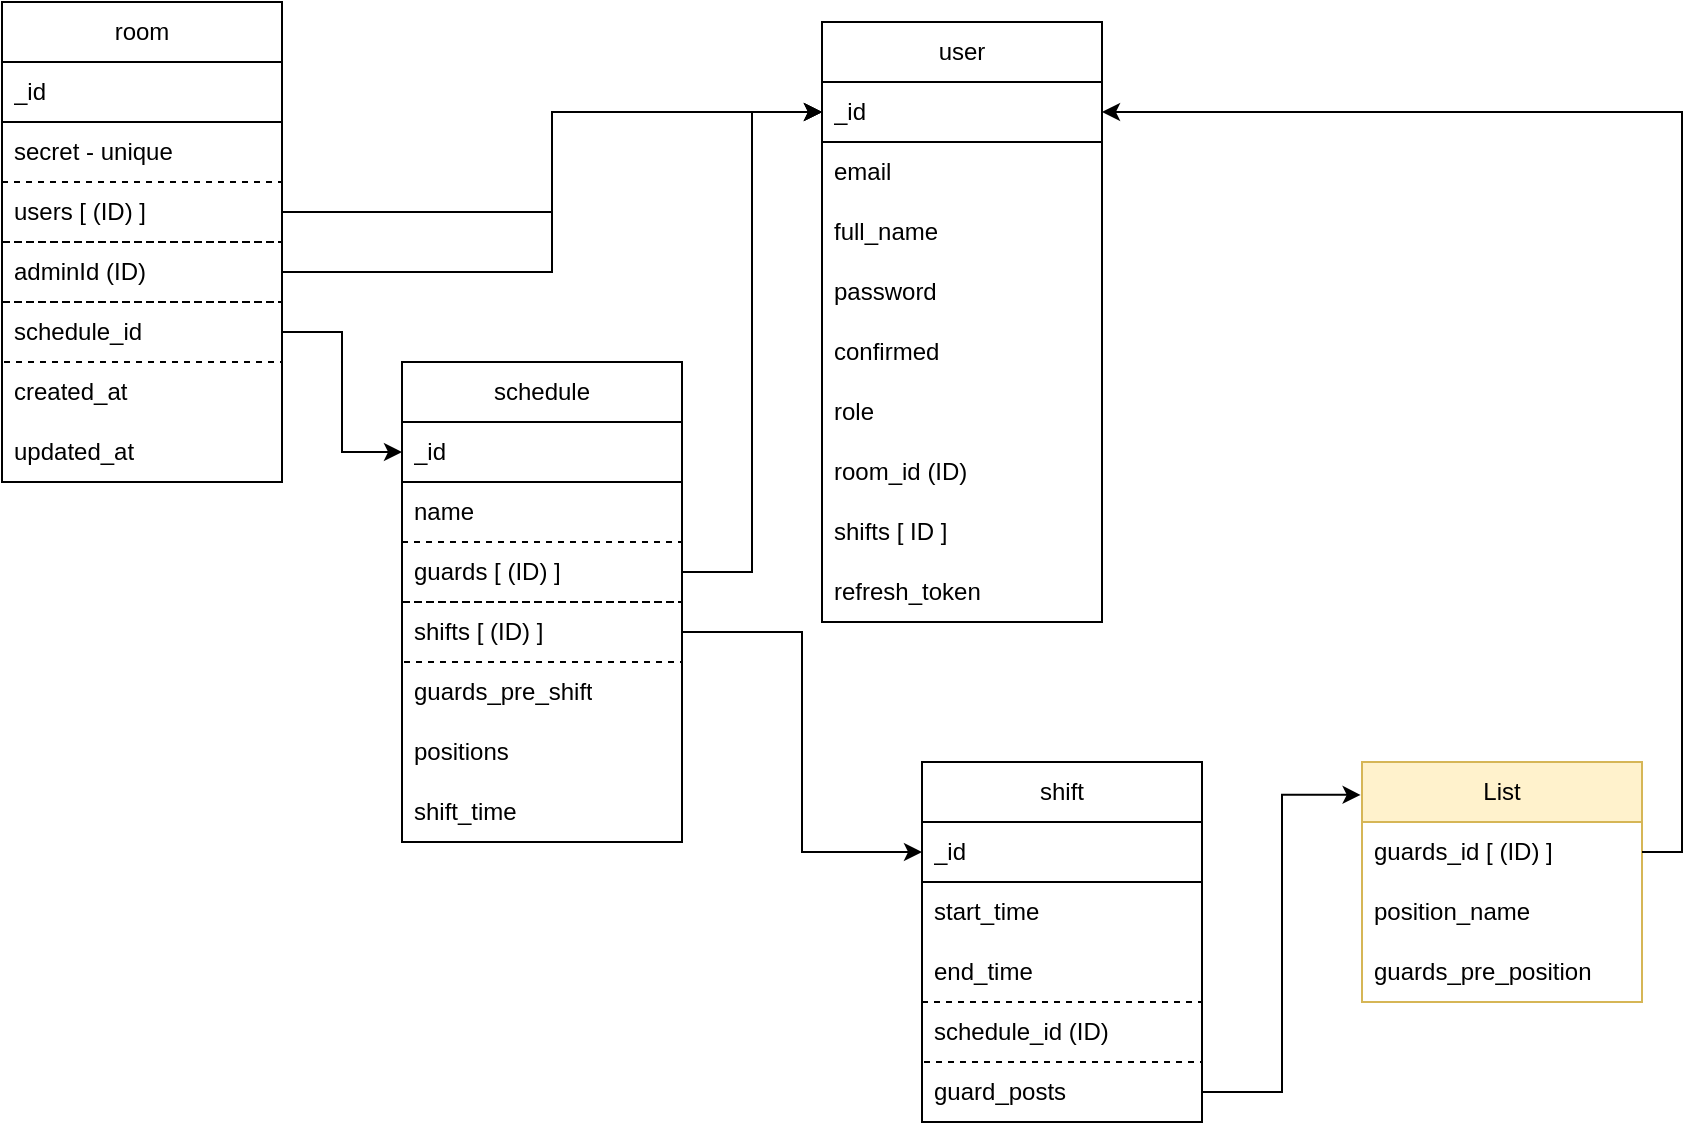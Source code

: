 <mxfile version="24.7.16">
  <diagram name="Page-1" id="ZOVl-4p6XXwKzubbzzDb">
    <mxGraphModel dx="789" dy="876" grid="1" gridSize="10" guides="1" tooltips="1" connect="1" arrows="1" fold="1" page="1" pageScale="1" pageWidth="850" pageHeight="1100" math="0" shadow="0">
      <root>
        <mxCell id="0" />
        <mxCell id="1" parent="0" />
        <mxCell id="ldJALi__kQZDEn5DJB2n-2" value="user" style="swimlane;fontStyle=0;childLayout=stackLayout;horizontal=1;startSize=30;horizontalStack=0;resizeParent=1;resizeParentMax=0;resizeLast=0;collapsible=1;marginBottom=0;whiteSpace=wrap;html=1;" vertex="1" parent="1">
          <mxGeometry x="510" y="280" width="140" height="300" as="geometry" />
        </mxCell>
        <mxCell id="ldJALi__kQZDEn5DJB2n-3" value="_id" style="text;strokeColor=default;fillColor=none;align=left;verticalAlign=middle;spacingLeft=4;spacingRight=4;overflow=hidden;points=[[0,0.5],[1,0.5]];portConstraint=eastwest;rotatable=0;whiteSpace=wrap;html=1;" vertex="1" parent="ldJALi__kQZDEn5DJB2n-2">
          <mxGeometry y="30" width="140" height="30" as="geometry" />
        </mxCell>
        <mxCell id="ldJALi__kQZDEn5DJB2n-4" value="email" style="text;strokeColor=none;fillColor=none;align=left;verticalAlign=middle;spacingLeft=4;spacingRight=4;overflow=hidden;points=[[0,0.5],[1,0.5]];portConstraint=eastwest;rotatable=0;whiteSpace=wrap;html=1;" vertex="1" parent="ldJALi__kQZDEn5DJB2n-2">
          <mxGeometry y="60" width="140" height="30" as="geometry" />
        </mxCell>
        <mxCell id="ldJALi__kQZDEn5DJB2n-5" value="full_name" style="text;strokeColor=none;fillColor=none;align=left;verticalAlign=middle;spacingLeft=4;spacingRight=4;overflow=hidden;points=[[0,0.5],[1,0.5]];portConstraint=eastwest;rotatable=0;whiteSpace=wrap;html=1;" vertex="1" parent="ldJALi__kQZDEn5DJB2n-2">
          <mxGeometry y="90" width="140" height="30" as="geometry" />
        </mxCell>
        <mxCell id="ldJALi__kQZDEn5DJB2n-6" value="password" style="text;strokeColor=none;fillColor=none;align=left;verticalAlign=middle;spacingLeft=4;spacingRight=4;overflow=hidden;points=[[0,0.5],[1,0.5]];portConstraint=eastwest;rotatable=0;whiteSpace=wrap;html=1;" vertex="1" parent="ldJALi__kQZDEn5DJB2n-2">
          <mxGeometry y="120" width="140" height="30" as="geometry" />
        </mxCell>
        <mxCell id="ldJALi__kQZDEn5DJB2n-7" value="confirmed" style="text;strokeColor=none;fillColor=none;align=left;verticalAlign=middle;spacingLeft=4;spacingRight=4;overflow=hidden;points=[[0,0.5],[1,0.5]];portConstraint=eastwest;rotatable=0;whiteSpace=wrap;html=1;" vertex="1" parent="ldJALi__kQZDEn5DJB2n-2">
          <mxGeometry y="150" width="140" height="30" as="geometry" />
        </mxCell>
        <mxCell id="ldJALi__kQZDEn5DJB2n-8" value="role" style="text;strokeColor=none;fillColor=none;align=left;verticalAlign=middle;spacingLeft=4;spacingRight=4;overflow=hidden;points=[[0,0.5],[1,0.5]];portConstraint=eastwest;rotatable=0;whiteSpace=wrap;html=1;" vertex="1" parent="ldJALi__kQZDEn5DJB2n-2">
          <mxGeometry y="180" width="140" height="30" as="geometry" />
        </mxCell>
        <mxCell id="ldJALi__kQZDEn5DJB2n-9" value="room_id (ID)" style="text;strokeColor=none;fillColor=none;align=left;verticalAlign=middle;spacingLeft=4;spacingRight=4;overflow=hidden;points=[[0,0.5],[1,0.5]];portConstraint=eastwest;rotatable=0;whiteSpace=wrap;html=1;" vertex="1" parent="ldJALi__kQZDEn5DJB2n-2">
          <mxGeometry y="210" width="140" height="30" as="geometry" />
        </mxCell>
        <mxCell id="ldJALi__kQZDEn5DJB2n-10" value="shifts [ ID ]" style="text;strokeColor=none;fillColor=none;align=left;verticalAlign=middle;spacingLeft=4;spacingRight=4;overflow=hidden;points=[[0,0.5],[1,0.5]];portConstraint=eastwest;rotatable=0;whiteSpace=wrap;html=1;" vertex="1" parent="ldJALi__kQZDEn5DJB2n-2">
          <mxGeometry y="240" width="140" height="30" as="geometry" />
        </mxCell>
        <mxCell id="ldJALi__kQZDEn5DJB2n-11" value="refresh_token" style="text;strokeColor=none;fillColor=none;align=left;verticalAlign=middle;spacingLeft=4;spacingRight=4;overflow=hidden;points=[[0,0.5],[1,0.5]];portConstraint=eastwest;rotatable=0;whiteSpace=wrap;html=1;" vertex="1" parent="ldJALi__kQZDEn5DJB2n-2">
          <mxGeometry y="270" width="140" height="30" as="geometry" />
        </mxCell>
        <mxCell id="ldJALi__kQZDEn5DJB2n-12" value="schedule" style="swimlane;fontStyle=0;childLayout=stackLayout;horizontal=1;startSize=30;horizontalStack=0;resizeParent=1;resizeParentMax=0;resizeLast=0;collapsible=1;marginBottom=0;whiteSpace=wrap;html=1;" vertex="1" parent="1">
          <mxGeometry x="300" y="450" width="140" height="240" as="geometry" />
        </mxCell>
        <mxCell id="ldJALi__kQZDEn5DJB2n-13" value="_id" style="text;strokeColor=default;fillColor=none;align=left;verticalAlign=middle;spacingLeft=4;spacingRight=4;overflow=hidden;points=[[0,0.5],[1,0.5]];portConstraint=eastwest;rotatable=0;whiteSpace=wrap;html=1;" vertex="1" parent="ldJALi__kQZDEn5DJB2n-12">
          <mxGeometry y="30" width="140" height="30" as="geometry" />
        </mxCell>
        <mxCell id="ldJALi__kQZDEn5DJB2n-14" value="name" style="text;strokeColor=none;fillColor=none;align=left;verticalAlign=middle;spacingLeft=4;spacingRight=4;overflow=hidden;points=[[0,0.5],[1,0.5]];portConstraint=eastwest;rotatable=0;whiteSpace=wrap;html=1;" vertex="1" parent="ldJALi__kQZDEn5DJB2n-12">
          <mxGeometry y="60" width="140" height="30" as="geometry" />
        </mxCell>
        <mxCell id="ldJALi__kQZDEn5DJB2n-15" value="guards [ (ID) ]" style="text;strokeColor=default;fillColor=none;align=left;verticalAlign=middle;spacingLeft=4;spacingRight=4;overflow=hidden;points=[[0,0.5],[1,0.5]];portConstraint=eastwest;rotatable=0;whiteSpace=wrap;html=1;dashed=1;" vertex="1" parent="ldJALi__kQZDEn5DJB2n-12">
          <mxGeometry y="90" width="140" height="30" as="geometry" />
        </mxCell>
        <mxCell id="ldJALi__kQZDEn5DJB2n-16" value="shifts [ (ID) ]" style="text;strokeColor=default;fillColor=none;align=left;verticalAlign=middle;spacingLeft=4;spacingRight=4;overflow=hidden;points=[[0,0.5],[1,0.5]];portConstraint=eastwest;rotatable=0;whiteSpace=wrap;html=1;dashed=1;" vertex="1" parent="ldJALi__kQZDEn5DJB2n-12">
          <mxGeometry y="120" width="140" height="30" as="geometry" />
        </mxCell>
        <mxCell id="ldJALi__kQZDEn5DJB2n-17" value="guards_pre_shift" style="text;strokeColor=none;fillColor=none;align=left;verticalAlign=middle;spacingLeft=4;spacingRight=4;overflow=hidden;points=[[0,0.5],[1,0.5]];portConstraint=eastwest;rotatable=0;whiteSpace=wrap;html=1;" vertex="1" parent="ldJALi__kQZDEn5DJB2n-12">
          <mxGeometry y="150" width="140" height="30" as="geometry" />
        </mxCell>
        <mxCell id="ldJALi__kQZDEn5DJB2n-18" value="positions" style="text;strokeColor=none;fillColor=none;align=left;verticalAlign=middle;spacingLeft=4;spacingRight=4;overflow=hidden;points=[[0,0.5],[1,0.5]];portConstraint=eastwest;rotatable=0;whiteSpace=wrap;html=1;" vertex="1" parent="ldJALi__kQZDEn5DJB2n-12">
          <mxGeometry y="180" width="140" height="30" as="geometry" />
        </mxCell>
        <mxCell id="ldJALi__kQZDEn5DJB2n-19" value="shift_time" style="text;strokeColor=none;fillColor=none;align=left;verticalAlign=middle;spacingLeft=4;spacingRight=4;overflow=hidden;points=[[0,0.5],[1,0.5]];portConstraint=eastwest;rotatable=0;whiteSpace=wrap;html=1;" vertex="1" parent="ldJALi__kQZDEn5DJB2n-12">
          <mxGeometry y="210" width="140" height="30" as="geometry" />
        </mxCell>
        <mxCell id="ldJALi__kQZDEn5DJB2n-22" value="shift" style="swimlane;fontStyle=0;childLayout=stackLayout;horizontal=1;startSize=30;horizontalStack=0;resizeParent=1;resizeParentMax=0;resizeLast=0;collapsible=1;marginBottom=0;whiteSpace=wrap;html=1;" vertex="1" parent="1">
          <mxGeometry x="560" y="650" width="140" height="180" as="geometry" />
        </mxCell>
        <mxCell id="ldJALi__kQZDEn5DJB2n-23" value="_id" style="text;strokeColor=default;fillColor=none;align=left;verticalAlign=middle;spacingLeft=4;spacingRight=4;overflow=hidden;points=[[0,0.5],[1,0.5]];portConstraint=eastwest;rotatable=0;whiteSpace=wrap;html=1;" vertex="1" parent="ldJALi__kQZDEn5DJB2n-22">
          <mxGeometry y="30" width="140" height="30" as="geometry" />
        </mxCell>
        <mxCell id="ldJALi__kQZDEn5DJB2n-24" value="start_time" style="text;strokeColor=none;fillColor=none;align=left;verticalAlign=middle;spacingLeft=4;spacingRight=4;overflow=hidden;points=[[0,0.5],[1,0.5]];portConstraint=eastwest;rotatable=0;whiteSpace=wrap;html=1;" vertex="1" parent="ldJALi__kQZDEn5DJB2n-22">
          <mxGeometry y="60" width="140" height="30" as="geometry" />
        </mxCell>
        <mxCell id="ldJALi__kQZDEn5DJB2n-25" value="end_time" style="text;strokeColor=none;fillColor=none;align=left;verticalAlign=middle;spacingLeft=4;spacingRight=4;overflow=hidden;points=[[0,0.5],[1,0.5]];portConstraint=eastwest;rotatable=0;whiteSpace=wrap;html=1;" vertex="1" parent="ldJALi__kQZDEn5DJB2n-22">
          <mxGeometry y="90" width="140" height="30" as="geometry" />
        </mxCell>
        <mxCell id="ldJALi__kQZDEn5DJB2n-26" value="schedule_id (ID)" style="text;strokeColor=default;fillColor=none;align=left;verticalAlign=middle;spacingLeft=4;spacingRight=4;overflow=hidden;points=[[0,0.5],[1,0.5]];portConstraint=eastwest;rotatable=0;whiteSpace=wrap;html=1;dashed=1;" vertex="1" parent="ldJALi__kQZDEn5DJB2n-22">
          <mxGeometry y="120" width="140" height="30" as="geometry" />
        </mxCell>
        <mxCell id="ldJALi__kQZDEn5DJB2n-27" value="guard_posts" style="text;strokeColor=none;fillColor=none;align=left;verticalAlign=middle;spacingLeft=4;spacingRight=4;overflow=hidden;points=[[0,0.5],[1,0.5]];portConstraint=eastwest;rotatable=0;whiteSpace=wrap;html=1;" vertex="1" parent="ldJALi__kQZDEn5DJB2n-22">
          <mxGeometry y="150" width="140" height="30" as="geometry" />
        </mxCell>
        <mxCell id="ldJALi__kQZDEn5DJB2n-32" value="room" style="swimlane;fontStyle=0;childLayout=stackLayout;horizontal=1;startSize=30;horizontalStack=0;resizeParent=1;resizeParentMax=0;resizeLast=0;collapsible=1;marginBottom=0;whiteSpace=wrap;html=1;" vertex="1" parent="1">
          <mxGeometry x="100" y="270" width="140" height="240" as="geometry" />
        </mxCell>
        <mxCell id="ldJALi__kQZDEn5DJB2n-33" value="_id" style="text;strokeColor=default;fillColor=none;align=left;verticalAlign=middle;spacingLeft=4;spacingRight=4;overflow=hidden;points=[[0,0.5],[1,0.5]];portConstraint=eastwest;rotatable=0;whiteSpace=wrap;html=1;" vertex="1" parent="ldJALi__kQZDEn5DJB2n-32">
          <mxGeometry y="30" width="140" height="30" as="geometry" />
        </mxCell>
        <mxCell id="ldJALi__kQZDEn5DJB2n-34" value="secret - unique" style="text;strokeColor=none;fillColor=none;align=left;verticalAlign=middle;spacingLeft=4;spacingRight=4;overflow=hidden;points=[[0,0.5],[1,0.5]];portConstraint=eastwest;rotatable=0;whiteSpace=wrap;html=1;" vertex="1" parent="ldJALi__kQZDEn5DJB2n-32">
          <mxGeometry y="60" width="140" height="30" as="geometry" />
        </mxCell>
        <mxCell id="ldJALi__kQZDEn5DJB2n-35" value="users [ (ID) ]&amp;nbsp;" style="text;strokeColor=default;fillColor=none;align=left;verticalAlign=middle;spacingLeft=4;spacingRight=4;overflow=hidden;points=[[0,0.5],[1,0.5]];portConstraint=eastwest;rotatable=0;whiteSpace=wrap;html=1;dashed=1;" vertex="1" parent="ldJALi__kQZDEn5DJB2n-32">
          <mxGeometry y="90" width="140" height="30" as="geometry" />
        </mxCell>
        <mxCell id="ldJALi__kQZDEn5DJB2n-36" value="adminId (ID)" style="text;strokeColor=default;fillColor=none;align=left;verticalAlign=middle;spacingLeft=4;spacingRight=4;overflow=hidden;points=[[0,0.5],[1,0.5]];portConstraint=eastwest;rotatable=0;whiteSpace=wrap;html=1;dashed=1;" vertex="1" parent="ldJALi__kQZDEn5DJB2n-32">
          <mxGeometry y="120" width="140" height="30" as="geometry" />
        </mxCell>
        <mxCell id="ldJALi__kQZDEn5DJB2n-37" value="schedule_id" style="text;strokeColor=default;fillColor=none;align=left;verticalAlign=middle;spacingLeft=4;spacingRight=4;overflow=hidden;points=[[0,0.5],[1,0.5]];portConstraint=eastwest;rotatable=0;whiteSpace=wrap;html=1;dashed=1;" vertex="1" parent="ldJALi__kQZDEn5DJB2n-32">
          <mxGeometry y="150" width="140" height="30" as="geometry" />
        </mxCell>
        <mxCell id="ldJALi__kQZDEn5DJB2n-38" value="created_at" style="text;strokeColor=none;fillColor=none;align=left;verticalAlign=middle;spacingLeft=4;spacingRight=4;overflow=hidden;points=[[0,0.5],[1,0.5]];portConstraint=eastwest;rotatable=0;whiteSpace=wrap;html=1;" vertex="1" parent="ldJALi__kQZDEn5DJB2n-32">
          <mxGeometry y="180" width="140" height="30" as="geometry" />
        </mxCell>
        <mxCell id="ldJALi__kQZDEn5DJB2n-39" value="updated_at" style="text;strokeColor=none;fillColor=none;align=left;verticalAlign=middle;spacingLeft=4;spacingRight=4;overflow=hidden;points=[[0,0.5],[1,0.5]];portConstraint=eastwest;rotatable=0;whiteSpace=wrap;html=1;" vertex="1" parent="ldJALi__kQZDEn5DJB2n-32">
          <mxGeometry y="210" width="140" height="30" as="geometry" />
        </mxCell>
        <mxCell id="ldJALi__kQZDEn5DJB2n-42" style="edgeStyle=orthogonalEdgeStyle;rounded=0;orthogonalLoop=1;jettySize=auto;html=1;" edge="1" parent="1" source="ldJALi__kQZDEn5DJB2n-35" target="ldJALi__kQZDEn5DJB2n-3">
          <mxGeometry relative="1" as="geometry" />
        </mxCell>
        <mxCell id="ldJALi__kQZDEn5DJB2n-43" style="edgeStyle=orthogonalEdgeStyle;rounded=0;orthogonalLoop=1;jettySize=auto;html=1;" edge="1" parent="1" source="ldJALi__kQZDEn5DJB2n-36" target="ldJALi__kQZDEn5DJB2n-3">
          <mxGeometry relative="1" as="geometry" />
        </mxCell>
        <mxCell id="ldJALi__kQZDEn5DJB2n-45" style="edgeStyle=orthogonalEdgeStyle;rounded=0;orthogonalLoop=1;jettySize=auto;html=1;" edge="1" parent="1" source="ldJALi__kQZDEn5DJB2n-37" target="ldJALi__kQZDEn5DJB2n-13">
          <mxGeometry relative="1" as="geometry" />
        </mxCell>
        <mxCell id="ldJALi__kQZDEn5DJB2n-47" style="edgeStyle=orthogonalEdgeStyle;rounded=0;orthogonalLoop=1;jettySize=auto;html=1;" edge="1" parent="1" source="ldJALi__kQZDEn5DJB2n-15" target="ldJALi__kQZDEn5DJB2n-3">
          <mxGeometry relative="1" as="geometry" />
        </mxCell>
        <mxCell id="ldJALi__kQZDEn5DJB2n-48" style="edgeStyle=orthogonalEdgeStyle;rounded=0;orthogonalLoop=1;jettySize=auto;html=1;entryX=0;entryY=0.5;entryDx=0;entryDy=0;" edge="1" parent="1" source="ldJALi__kQZDEn5DJB2n-16" target="ldJALi__kQZDEn5DJB2n-23">
          <mxGeometry relative="1" as="geometry" />
        </mxCell>
        <mxCell id="ldJALi__kQZDEn5DJB2n-49" value="List" style="swimlane;fontStyle=0;childLayout=stackLayout;horizontal=1;startSize=30;horizontalStack=0;resizeParent=1;resizeParentMax=0;resizeLast=0;collapsible=1;marginBottom=0;whiteSpace=wrap;html=1;fillColor=#fff2cc;strokeColor=#d6b656;" vertex="1" parent="1">
          <mxGeometry x="780" y="650" width="140" height="120" as="geometry" />
        </mxCell>
        <mxCell id="ldJALi__kQZDEn5DJB2n-50" value="guards_id [ (ID) ]" style="text;strokeColor=none;fillColor=none;align=left;verticalAlign=middle;spacingLeft=4;spacingRight=4;overflow=hidden;points=[[0,0.5],[1,0.5]];portConstraint=eastwest;rotatable=0;whiteSpace=wrap;html=1;" vertex="1" parent="ldJALi__kQZDEn5DJB2n-49">
          <mxGeometry y="30" width="140" height="30" as="geometry" />
        </mxCell>
        <mxCell id="ldJALi__kQZDEn5DJB2n-51" value="position_name" style="text;strokeColor=none;fillColor=none;align=left;verticalAlign=middle;spacingLeft=4;spacingRight=4;overflow=hidden;points=[[0,0.5],[1,0.5]];portConstraint=eastwest;rotatable=0;whiteSpace=wrap;html=1;" vertex="1" parent="ldJALi__kQZDEn5DJB2n-49">
          <mxGeometry y="60" width="140" height="30" as="geometry" />
        </mxCell>
        <mxCell id="ldJALi__kQZDEn5DJB2n-52" value="guards_pre_position" style="text;strokeColor=none;fillColor=none;align=left;verticalAlign=middle;spacingLeft=4;spacingRight=4;overflow=hidden;points=[[0,0.5],[1,0.5]];portConstraint=eastwest;rotatable=0;whiteSpace=wrap;html=1;" vertex="1" parent="ldJALi__kQZDEn5DJB2n-49">
          <mxGeometry y="90" width="140" height="30" as="geometry" />
        </mxCell>
        <mxCell id="ldJALi__kQZDEn5DJB2n-55" style="edgeStyle=orthogonalEdgeStyle;rounded=0;orthogonalLoop=1;jettySize=auto;html=1;entryX=-0.005;entryY=0.137;entryDx=0;entryDy=0;entryPerimeter=0;" edge="1" parent="1" source="ldJALi__kQZDEn5DJB2n-27" target="ldJALi__kQZDEn5DJB2n-49">
          <mxGeometry relative="1" as="geometry" />
        </mxCell>
        <mxCell id="ldJALi__kQZDEn5DJB2n-56" style="edgeStyle=orthogonalEdgeStyle;rounded=0;orthogonalLoop=1;jettySize=auto;html=1;entryX=1;entryY=0.5;entryDx=0;entryDy=0;" edge="1" parent="1" source="ldJALi__kQZDEn5DJB2n-50" target="ldJALi__kQZDEn5DJB2n-3">
          <mxGeometry relative="1" as="geometry">
            <Array as="points">
              <mxPoint x="940" y="695" />
              <mxPoint x="940" y="325" />
            </Array>
          </mxGeometry>
        </mxCell>
      </root>
    </mxGraphModel>
  </diagram>
</mxfile>
